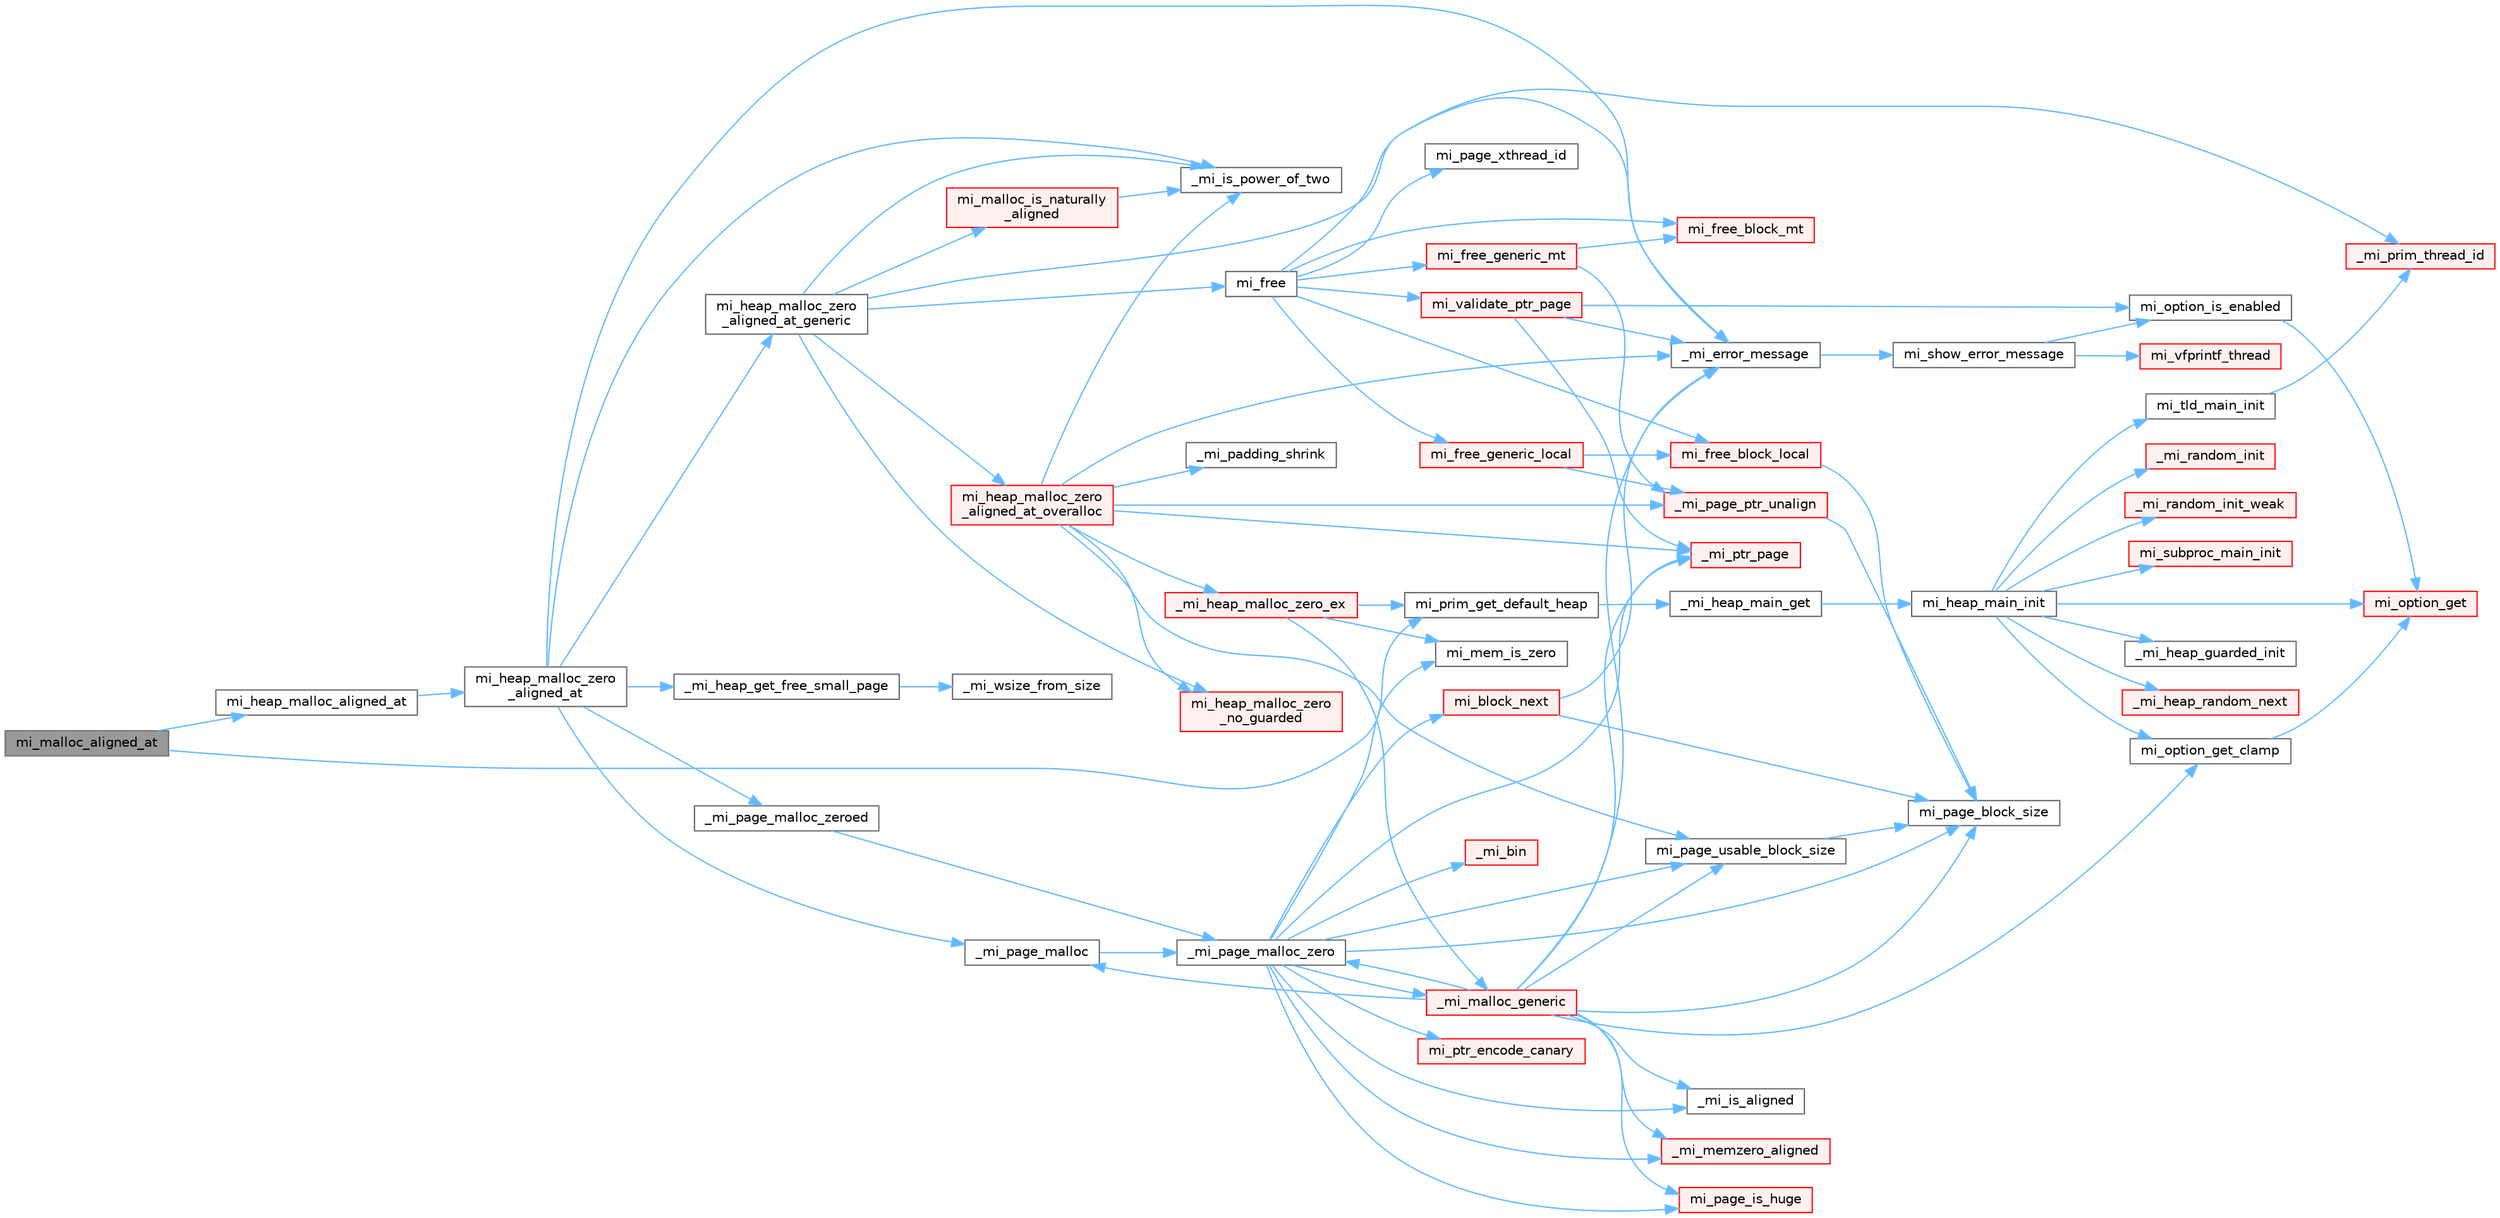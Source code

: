 digraph "mi_malloc_aligned_at"
{
 // LATEX_PDF_SIZE
  bgcolor="transparent";
  edge [fontname=Helvetica,fontsize=10,labelfontname=Helvetica,labelfontsize=10];
  node [fontname=Helvetica,fontsize=10,shape=box,height=0.2,width=0.4];
  rankdir="LR";
  Node1 [id="Node000001",label="mi_malloc_aligned_at",height=0.2,width=0.4,color="gray40", fillcolor="grey60", style="filled", fontcolor="black",tooltip=" "];
  Node1 -> Node2 [id="edge1_Node000001_Node000002",color="steelblue1",style="solid",tooltip=" "];
  Node2 [id="Node000002",label="mi_heap_malloc_aligned_at",height=0.2,width=0.4,color="grey40", fillcolor="white", style="filled",URL="$group__heap.html#gae7ffc045c3996497a7f3a5f6fe7b8aaa",tooltip=" "];
  Node2 -> Node3 [id="edge2_Node000002_Node000003",color="steelblue1",style="solid",tooltip=" "];
  Node3 [id="Node000003",label="mi_heap_malloc_zero\l_aligned_at",height=0.2,width=0.4,color="grey40", fillcolor="white", style="filled",URL="$alloc-aligned_8c.html#a5a91c01df4ee03f2157157434e535648",tooltip=" "];
  Node3 -> Node4 [id="edge3_Node000003_Node000004",color="steelblue1",style="solid",tooltip=" "];
  Node4 [id="Node000004",label="_mi_error_message",height=0.2,width=0.4,color="grey40", fillcolor="white", style="filled",URL="$options_8c.html#a2bebc073bcaac71658e57bb260c2e426",tooltip=" "];
  Node4 -> Node5 [id="edge4_Node000004_Node000005",color="steelblue1",style="solid",tooltip=" "];
  Node5 [id="Node000005",label="mi_show_error_message",height=0.2,width=0.4,color="grey40", fillcolor="white", style="filled",URL="$options_8c.html#a025f32c63014753e87fd7a579d2bb8aa",tooltip=" "];
  Node5 -> Node6 [id="edge5_Node000005_Node000006",color="steelblue1",style="solid",tooltip=" "];
  Node6 [id="Node000006",label="mi_option_is_enabled",height=0.2,width=0.4,color="grey40", fillcolor="white", style="filled",URL="$group__options.html#ga459ad98f18b3fc9275474807fe0ca188",tooltip=" "];
  Node6 -> Node7 [id="edge6_Node000006_Node000007",color="steelblue1",style="solid",tooltip=" "];
  Node7 [id="Node000007",label="mi_option_get",height=0.2,width=0.4,color="red", fillcolor="#FFF0F0", style="filled",URL="$group__options.html#ga7e8af195cc81d3fa64ccf2662caa565a",tooltip=" "];
  Node5 -> Node20 [id="edge7_Node000005_Node000020",color="steelblue1",style="solid",tooltip=" "];
  Node20 [id="Node000020",label="mi_vfprintf_thread",height=0.2,width=0.4,color="red", fillcolor="#FFF0F0", style="filled",URL="$options_8c.html#a4af8263c139d04a876914f39024a7424",tooltip=" "];
  Node3 -> Node41 [id="edge8_Node000003_Node000041",color="steelblue1",style="solid",tooltip=" "];
  Node41 [id="Node000041",label="_mi_heap_get_free_small_page",height=0.2,width=0.4,color="grey40", fillcolor="white", style="filled",URL="$_e_a_s_t_l_2packages_2mimalloc_2include_2mimalloc_2internal_8h.html#a5ab9d8fb17d6213eb9789008e8d69ac1",tooltip=" "];
  Node41 -> Node42 [id="edge9_Node000041_Node000042",color="steelblue1",style="solid",tooltip=" "];
  Node42 [id="Node000042",label="_mi_wsize_from_size",height=0.2,width=0.4,color="grey40", fillcolor="white", style="filled",URL="$_e_a_s_t_l_2packages_2mimalloc_2include_2mimalloc_2internal_8h.html#a7d12fa8e45201ef1ba892c927d3b8ad1",tooltip=" "];
  Node3 -> Node43 [id="edge10_Node000003_Node000043",color="steelblue1",style="solid",tooltip=" "];
  Node43 [id="Node000043",label="_mi_is_power_of_two",height=0.2,width=0.4,color="grey40", fillcolor="white", style="filled",URL="$_e_a_s_t_l_2packages_2mimalloc_2include_2mimalloc_2internal_8h.html#ac46068515202fb9642f6b2610836bd82",tooltip=" "];
  Node3 -> Node44 [id="edge11_Node000003_Node000044",color="steelblue1",style="solid",tooltip=" "];
  Node44 [id="Node000044",label="_mi_page_malloc",height=0.2,width=0.4,color="grey40", fillcolor="white", style="filled",URL="$alloc_8c.html#a97c32575c2b27f4dc75af2429c45819d",tooltip=" "];
  Node44 -> Node45 [id="edge12_Node000044_Node000045",color="steelblue1",style="solid",tooltip=" "];
  Node45 [id="Node000045",label="_mi_page_malloc_zero",height=0.2,width=0.4,color="grey40", fillcolor="white", style="filled",URL="$alloc_8c.html#afd278f60e743bee5d9df559422f3455b",tooltip=" "];
  Node45 -> Node46 [id="edge13_Node000045_Node000046",color="steelblue1",style="solid",tooltip=" "];
  Node46 [id="Node000046",label="_mi_bin",height=0.2,width=0.4,color="red", fillcolor="#FFF0F0", style="filled",URL="$page-queue_8c.html#a0d92abe27db4a21968468b2fe73473d6",tooltip=" "];
  Node45 -> Node51 [id="edge14_Node000045_Node000051",color="steelblue1",style="solid",tooltip=" "];
  Node51 [id="Node000051",label="_mi_is_aligned",height=0.2,width=0.4,color="grey40", fillcolor="white", style="filled",URL="$_e_a_s_t_l_2packages_2mimalloc_2include_2mimalloc_2internal_8h.html#ad446ae4d82cbdbd78dfbe46fa2330555",tooltip=" "];
  Node45 -> Node52 [id="edge15_Node000045_Node000052",color="steelblue1",style="solid",tooltip=" "];
  Node52 [id="Node000052",label="_mi_malloc_generic",height=0.2,width=0.4,color="red", fillcolor="#FFF0F0", style="filled",URL="$page_8c.html#adcb79462f17b2e37218412f941269aa7",tooltip=" "];
  Node52 -> Node4 [id="edge16_Node000052_Node000004",color="steelblue1",style="solid",tooltip=" "];
  Node52 -> Node51 [id="edge17_Node000052_Node000051",color="steelblue1",style="solid",tooltip=" "];
  Node52 -> Node54 [id="edge18_Node000052_Node000054",color="steelblue1",style="solid",tooltip=" "];
  Node54 [id="Node000054",label="_mi_memzero_aligned",height=0.2,width=0.4,color="red", fillcolor="#FFF0F0", style="filled",URL="$_e_a_s_t_l_2packages_2mimalloc_2include_2mimalloc_2internal_8h.html#aa1d3beee9d492fc175ac2584e50fd8ea",tooltip=" "];
  Node52 -> Node44 [id="edge19_Node000052_Node000044",color="steelblue1",style="solid",tooltip=" "];
  Node52 -> Node45 [id="edge20_Node000052_Node000045",color="steelblue1",style="solid",tooltip=" "];
  Node52 -> Node57 [id="edge21_Node000052_Node000057",color="steelblue1",style="solid",tooltip=" "];
  Node57 [id="Node000057",label="_mi_ptr_page",height=0.2,width=0.4,color="red", fillcolor="#FFF0F0", style="filled",URL="$_e_a_s_t_l_2packages_2mimalloc_2include_2mimalloc_2internal_8h.html#acd84a462a2045538d19ecc56e6cc29f6",tooltip=" "];
  Node52 -> Node236 [id="edge22_Node000052_Node000236",color="steelblue1",style="solid",tooltip=" "];
  Node236 [id="Node000236",label="mi_option_get_clamp",height=0.2,width=0.4,color="grey40", fillcolor="white", style="filled",URL="$group__options.html#ga96ad9c406338bd314cfe878cfc9bf723",tooltip=" "];
  Node236 -> Node7 [id="edge23_Node000236_Node000007",color="steelblue1",style="solid",tooltip=" "];
  Node52 -> Node86 [id="edge24_Node000052_Node000086",color="steelblue1",style="solid",tooltip=" "];
  Node86 [id="Node000086",label="mi_page_block_size",height=0.2,width=0.4,color="grey40", fillcolor="white", style="filled",URL="$_e_a_s_t_l_2packages_2mimalloc_2include_2mimalloc_2internal_8h.html#a6134893990c1f09da2b40092ceecc780",tooltip=" "];
  Node52 -> Node255 [id="edge25_Node000052_Node000255",color="steelblue1",style="solid",tooltip=" "];
  Node255 [id="Node000255",label="mi_page_is_huge",height=0.2,width=0.4,color="red", fillcolor="#FFF0F0", style="filled",URL="$_e_a_s_t_l_2packages_2mimalloc_2include_2mimalloc_2internal_8h.html#aebe1b18846bd3fc16de5b52cd2250bec",tooltip=" "];
  Node52 -> Node450 [id="edge26_Node000052_Node000450",color="steelblue1",style="solid",tooltip=" "];
  Node450 [id="Node000450",label="mi_page_usable_block_size",height=0.2,width=0.4,color="grey40", fillcolor="white", style="filled",URL="$_e_a_s_t_l_2packages_2mimalloc_2include_2mimalloc_2internal_8h.html#a432abca03d059a7d40d8d39617afc8f7",tooltip=" "];
  Node450 -> Node86 [id="edge27_Node000450_Node000086",color="steelblue1",style="solid",tooltip=" "];
  Node45 -> Node54 [id="edge28_Node000045_Node000054",color="steelblue1",style="solid",tooltip=" "];
  Node45 -> Node57 [id="edge29_Node000045_Node000057",color="steelblue1",style="solid",tooltip=" "];
  Node45 -> Node271 [id="edge30_Node000045_Node000271",color="steelblue1",style="solid",tooltip=" "];
  Node271 [id="Node000271",label="mi_block_next",height=0.2,width=0.4,color="red", fillcolor="#FFF0F0", style="filled",URL="$_e_a_s_t_l_2packages_2mimalloc_2include_2mimalloc_2internal_8h.html#aaa5daf3a8b3db89666b6861cbb1e2f96",tooltip=" "];
  Node271 -> Node4 [id="edge31_Node000271_Node000004",color="steelblue1",style="solid",tooltip=" "];
  Node271 -> Node86 [id="edge32_Node000271_Node000086",color="steelblue1",style="solid",tooltip=" "];
  Node45 -> Node78 [id="edge33_Node000045_Node000078",color="steelblue1",style="solid",tooltip=" "];
  Node78 [id="Node000078",label="mi_mem_is_zero",height=0.2,width=0.4,color="grey40", fillcolor="white", style="filled",URL="$_e_a_s_t_l_2packages_2mimalloc_2include_2mimalloc_2internal_8h.html#a8391ae55dd6885bd38593f740fd349a4",tooltip=" "];
  Node45 -> Node86 [id="edge34_Node000045_Node000086",color="steelblue1",style="solid",tooltip=" "];
  Node45 -> Node255 [id="edge35_Node000045_Node000255",color="steelblue1",style="solid",tooltip=" "];
  Node45 -> Node450 [id="edge36_Node000045_Node000450",color="steelblue1",style="solid",tooltip=" "];
  Node45 -> Node451 [id="edge37_Node000045_Node000451",color="steelblue1",style="solid",tooltip=" "];
  Node451 [id="Node000451",label="mi_ptr_encode_canary",height=0.2,width=0.4,color="red", fillcolor="#FFF0F0", style="filled",URL="$_e_a_s_t_l_2packages_2mimalloc_2include_2mimalloc_2internal_8h.html#afc7cd0f28b20eddef19b40acd724a1cf",tooltip=" "];
  Node3 -> Node452 [id="edge38_Node000003_Node000452",color="steelblue1",style="solid",tooltip=" "];
  Node452 [id="Node000452",label="_mi_page_malloc_zeroed",height=0.2,width=0.4,color="grey40", fillcolor="white", style="filled",URL="$alloc_8c.html#adfd7ea63bc22fb012fb1b5ddcb0253d9",tooltip=" "];
  Node452 -> Node45 [id="edge39_Node000452_Node000045",color="steelblue1",style="solid",tooltip=" "];
  Node3 -> Node453 [id="edge40_Node000003_Node000453",color="steelblue1",style="solid",tooltip=" "];
  Node453 [id="Node000453",label="mi_heap_malloc_zero\l_aligned_at_generic",height=0.2,width=0.4,color="grey40", fillcolor="white", style="filled",URL="$alloc-aligned_8c.html#af2d93c20264f100910f38ae10bd6e9d8",tooltip=" "];
  Node453 -> Node4 [id="edge41_Node000453_Node000004",color="steelblue1",style="solid",tooltip=" "];
  Node453 -> Node43 [id="edge42_Node000453_Node000043",color="steelblue1",style="solid",tooltip=" "];
  Node453 -> Node454 [id="edge43_Node000453_Node000454",color="steelblue1",style="solid",tooltip=" "];
  Node454 [id="Node000454",label="mi_free",height=0.2,width=0.4,color="grey40", fillcolor="white", style="filled",URL="$group__malloc.html#gaf2c7b89c327d1f60f59e68b9ea644d95",tooltip=" "];
  Node454 -> Node23 [id="edge44_Node000454_Node000023",color="steelblue1",style="solid",tooltip=" "];
  Node23 [id="Node000023",label="_mi_prim_thread_id",height=0.2,width=0.4,color="red", fillcolor="#FFF0F0", style="filled",URL="$prim_8h.html#a3875c92cbb791d0a7c69bc1fd2df6804",tooltip=" "];
  Node454 -> Node455 [id="edge45_Node000454_Node000455",color="steelblue1",style="solid",tooltip=" "];
  Node455 [id="Node000455",label="mi_free_block_local",height=0.2,width=0.4,color="red", fillcolor="#FFF0F0", style="filled",URL="$free_8c.html#a4ea336aeb08fb4786186f6087a751d3c",tooltip=" "];
  Node455 -> Node86 [id="edge46_Node000455_Node000086",color="steelblue1",style="solid",tooltip=" "];
  Node454 -> Node464 [id="edge47_Node000454_Node000464",color="steelblue1",style="solid",tooltip=" "];
  Node464 [id="Node000464",label="mi_free_block_mt",height=0.2,width=0.4,color="red", fillcolor="#FFF0F0", style="filled",URL="$free_8c.html#af5ffcf95b8bfc34e499ae3b203e72475",tooltip=" "];
  Node454 -> Node479 [id="edge48_Node000454_Node000479",color="steelblue1",style="solid",tooltip=" "];
  Node479 [id="Node000479",label="mi_free_generic_local",height=0.2,width=0.4,color="red", fillcolor="#FFF0F0", style="filled",URL="$free_8c.html#a2e61936ec89160d051a72f0d1f95424f",tooltip=" "];
  Node479 -> Node477 [id="edge49_Node000479_Node000477",color="steelblue1",style="solid",tooltip=" "];
  Node477 [id="Node000477",label="_mi_page_ptr_unalign",height=0.2,width=0.4,color="red", fillcolor="#FFF0F0", style="filled",URL="$free_8c.html#a02c896f799e571b628b2d7747ca9f771",tooltip=" "];
  Node477 -> Node86 [id="edge50_Node000477_Node000086",color="steelblue1",style="solid",tooltip=" "];
  Node479 -> Node455 [id="edge51_Node000479_Node000455",color="steelblue1",style="solid",tooltip=" "];
  Node454 -> Node481 [id="edge52_Node000454_Node000481",color="steelblue1",style="solid",tooltip=" "];
  Node481 [id="Node000481",label="mi_free_generic_mt",height=0.2,width=0.4,color="red", fillcolor="#FFF0F0", style="filled",URL="$free_8c.html#acc3316883c1cf74f78cb41e5d1b46ced",tooltip=" "];
  Node481 -> Node477 [id="edge53_Node000481_Node000477",color="steelblue1",style="solid",tooltip=" "];
  Node481 -> Node464 [id="edge54_Node000481_Node000464",color="steelblue1",style="solid",tooltip=" "];
  Node454 -> Node249 [id="edge55_Node000454_Node000249",color="steelblue1",style="solid",tooltip=" "];
  Node249 [id="Node000249",label="mi_page_xthread_id",height=0.2,width=0.4,color="grey40", fillcolor="white", style="filled",URL="$_e_a_s_t_l_2packages_2mimalloc_2include_2mimalloc_2internal_8h.html#af15a53be4fb9aa00af3c25632b1b1dac",tooltip=" "];
  Node454 -> Node478 [id="edge56_Node000454_Node000478",color="steelblue1",style="solid",tooltip=" "];
  Node478 [id="Node000478",label="mi_validate_ptr_page",height=0.2,width=0.4,color="red", fillcolor="#FFF0F0", style="filled",URL="$free_8c.html#a3c325fa47ff6342dca1b913607844b93",tooltip=" "];
  Node478 -> Node4 [id="edge57_Node000478_Node000004",color="steelblue1",style="solid",tooltip=" "];
  Node478 -> Node57 [id="edge58_Node000478_Node000057",color="steelblue1",style="solid",tooltip=" "];
  Node478 -> Node6 [id="edge59_Node000478_Node000006",color="steelblue1",style="solid",tooltip=" "];
  Node453 -> Node482 [id="edge60_Node000453_Node000482",color="steelblue1",style="solid",tooltip=" "];
  Node482 [id="Node000482",label="mi_heap_malloc_zero\l_aligned_at_overalloc",height=0.2,width=0.4,color="red", fillcolor="#FFF0F0", style="filled",URL="$alloc-aligned_8c.html#a9148a575dc5a2a120d4fd4a584a124cb",tooltip=" "];
  Node482 -> Node4 [id="edge61_Node000482_Node000004",color="steelblue1",style="solid",tooltip=" "];
  Node482 -> Node483 [id="edge62_Node000482_Node000483",color="steelblue1",style="solid",tooltip=" "];
  Node483 [id="Node000483",label="_mi_heap_malloc_zero_ex",height=0.2,width=0.4,color="red", fillcolor="#FFF0F0", style="filled",URL="$alloc_8c.html#a834d11c48c89145e6844b786afa5b7f1",tooltip=" "];
  Node483 -> Node52 [id="edge63_Node000483_Node000052",color="steelblue1",style="solid",tooltip=" "];
  Node483 -> Node78 [id="edge64_Node000483_Node000078",color="steelblue1",style="solid",tooltip=" "];
  Node483 -> Node306 [id="edge65_Node000483_Node000306",color="steelblue1",style="solid",tooltip=" "];
  Node306 [id="Node000306",label="mi_prim_get_default_heap",height=0.2,width=0.4,color="grey40", fillcolor="white", style="filled",URL="$prim_8h.html#a986e62564728229db3ccecbd6e97fd98",tooltip=" "];
  Node306 -> Node307 [id="edge66_Node000306_Node000307",color="steelblue1",style="solid",tooltip=" "];
  Node307 [id="Node000307",label="_mi_heap_main_get",height=0.2,width=0.4,color="grey40", fillcolor="white", style="filled",URL="$_e_a_s_t_l_2packages_2mimalloc_2src_2init_8c.html#a1feeb4148fb048caf23361152895a55c",tooltip=" "];
  Node307 -> Node308 [id="edge67_Node000307_Node000308",color="steelblue1",style="solid",tooltip=" "];
  Node308 [id="Node000308",label="mi_heap_main_init",height=0.2,width=0.4,color="grey40", fillcolor="white", style="filled",URL="$_e_a_s_t_l_2packages_2mimalloc_2src_2init_8c.html#a5d8b12ae7942ecf3eb4e8ffd313a263a",tooltip=" "];
  Node308 -> Node309 [id="edge68_Node000308_Node000309",color="steelblue1",style="solid",tooltip=" "];
  Node309 [id="Node000309",label="_mi_heap_guarded_init",height=0.2,width=0.4,color="grey40", fillcolor="white", style="filled",URL="$_e_a_s_t_l_2packages_2mimalloc_2src_2init_8c.html#a70e3672a1e08dcb5e7e311d403693394",tooltip=" "];
  Node308 -> Node66 [id="edge69_Node000308_Node000066",color="steelblue1",style="solid",tooltip=" "];
  Node66 [id="Node000066",label="_mi_heap_random_next",height=0.2,width=0.4,color="red", fillcolor="#FFF0F0", style="filled",URL="$heap_8c.html#a68ddb5f2c595ea9d4e8d450342b4713c",tooltip=" "];
  Node308 -> Node310 [id="edge70_Node000308_Node000310",color="steelblue1",style="solid",tooltip=" "];
  Node310 [id="Node000310",label="_mi_random_init",height=0.2,width=0.4,color="red", fillcolor="#FFF0F0", style="filled",URL="$random_8c.html#aca9dc8a900f1b727e326063778b2eee1",tooltip=" "];
  Node308 -> Node319 [id="edge71_Node000308_Node000319",color="steelblue1",style="solid",tooltip=" "];
  Node319 [id="Node000319",label="_mi_random_init_weak",height=0.2,width=0.4,color="red", fillcolor="#FFF0F0", style="filled",URL="$random_8c.html#a6bfdbdbf180aa56ff5697e0f2e3ca49a",tooltip=" "];
  Node308 -> Node7 [id="edge72_Node000308_Node000007",color="steelblue1",style="solid",tooltip=" "];
  Node308 -> Node236 [id="edge73_Node000308_Node000236",color="steelblue1",style="solid",tooltip=" "];
  Node308 -> Node320 [id="edge74_Node000308_Node000320",color="steelblue1",style="solid",tooltip=" "];
  Node320 [id="Node000320",label="mi_subproc_main_init",height=0.2,width=0.4,color="red", fillcolor="#FFF0F0", style="filled",URL="$_e_a_s_t_l_2packages_2mimalloc_2src_2init_8c.html#a51b6f4fa5d8cbde3881bf41e2a9d7a73",tooltip=" "];
  Node308 -> Node322 [id="edge75_Node000308_Node000322",color="steelblue1",style="solid",tooltip=" "];
  Node322 [id="Node000322",label="mi_tld_main_init",height=0.2,width=0.4,color="grey40", fillcolor="white", style="filled",URL="$_e_a_s_t_l_2packages_2mimalloc_2src_2init_8c.html#a5b314759773d0dc745240cdf90e7f1b0",tooltip=" "];
  Node322 -> Node23 [id="edge76_Node000322_Node000023",color="steelblue1",style="solid",tooltip=" "];
  Node482 -> Node43 [id="edge77_Node000482_Node000043",color="steelblue1",style="solid",tooltip=" "];
  Node482 -> Node486 [id="edge78_Node000482_Node000486",color="steelblue1",style="solid",tooltip=" "];
  Node486 [id="Node000486",label="_mi_padding_shrink",height=0.2,width=0.4,color="grey40", fillcolor="white", style="filled",URL="$free_8c.html#a2ca7e9c13b02f9086a3f96498e49782e",tooltip=" "];
  Node482 -> Node477 [id="edge79_Node000482_Node000477",color="steelblue1",style="solid",tooltip=" "];
  Node482 -> Node57 [id="edge80_Node000482_Node000057",color="steelblue1",style="solid",tooltip=" "];
  Node482 -> Node487 [id="edge81_Node000482_Node000487",color="steelblue1",style="solid",tooltip=" "];
  Node487 [id="Node000487",label="mi_heap_malloc_zero\l_no_guarded",height=0.2,width=0.4,color="red", fillcolor="#FFF0F0", style="filled",URL="$alloc-aligned_8c.html#a4259bf6eedc404e48de0fa8c94441d51",tooltip=" "];
  Node482 -> Node450 [id="edge82_Node000482_Node000450",color="steelblue1",style="solid",tooltip=" "];
  Node453 -> Node487 [id="edge83_Node000453_Node000487",color="steelblue1",style="solid",tooltip=" "];
  Node453 -> Node489 [id="edge84_Node000453_Node000489",color="steelblue1",style="solid",tooltip=" "];
  Node489 [id="Node000489",label="mi_malloc_is_naturally\l_aligned",height=0.2,width=0.4,color="red", fillcolor="#FFF0F0", style="filled",URL="$alloc-aligned_8c.html#abaff374f59bcf05e8f548aa8609ae9bc",tooltip=" "];
  Node489 -> Node43 [id="edge85_Node000489_Node000043",color="steelblue1",style="solid",tooltip=" "];
  Node1 -> Node306 [id="edge86_Node000001_Node000306",color="steelblue1",style="solid",tooltip=" "];
}
